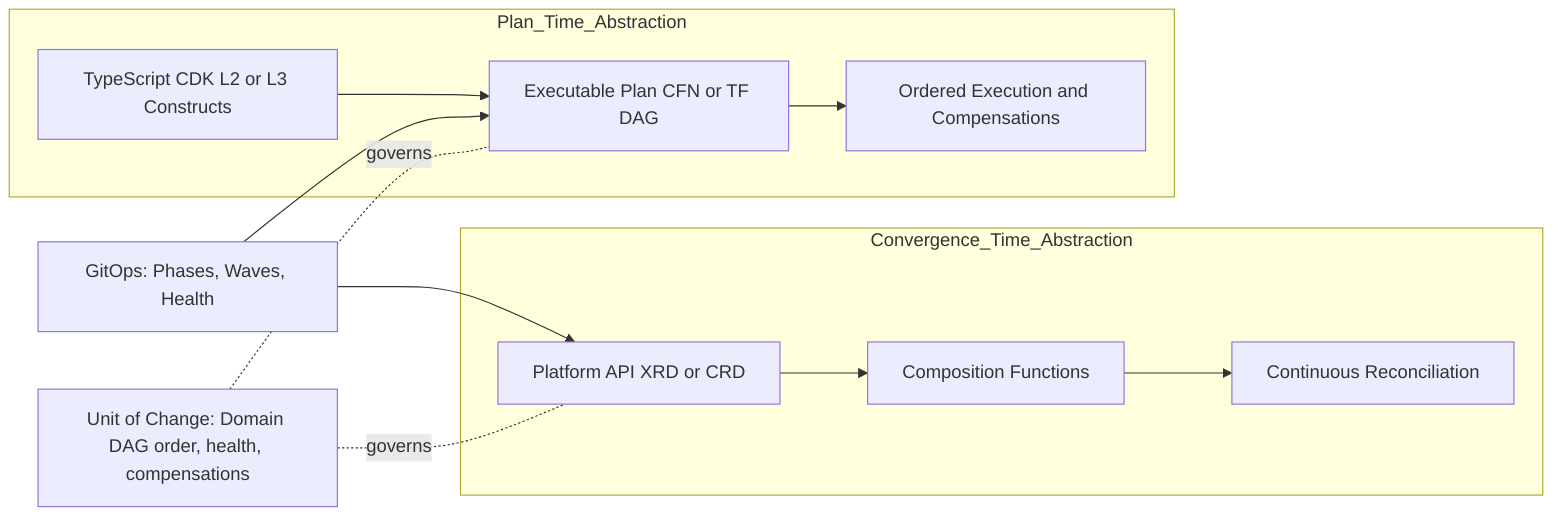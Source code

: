 flowchart LR
  subgraph Plan_Time_Abstraction
    CODE[TypeScript CDK L2 or L3 Constructs]
    PLAN[Executable Plan CFN or TF DAG]
    EXEC[Ordered Execution and Compensations]
    CODE --> PLAN --> EXEC
  end

  subgraph Convergence_Time_Abstraction
    API[Platform API XRD or CRD]
    FUNC[Composition Functions]
    RECONC[Continuous Reconciliation]
    API --> FUNC --> RECONC
  end

  GITOPS[GitOps: Phases, Waves, Health] --> PLAN
  GITOPS --> API
  NOTE["Unit of Change: Domain DAG order, health, compensations"]
  NOTE -. governs .- PLAN
  NOTE -. governs .- API